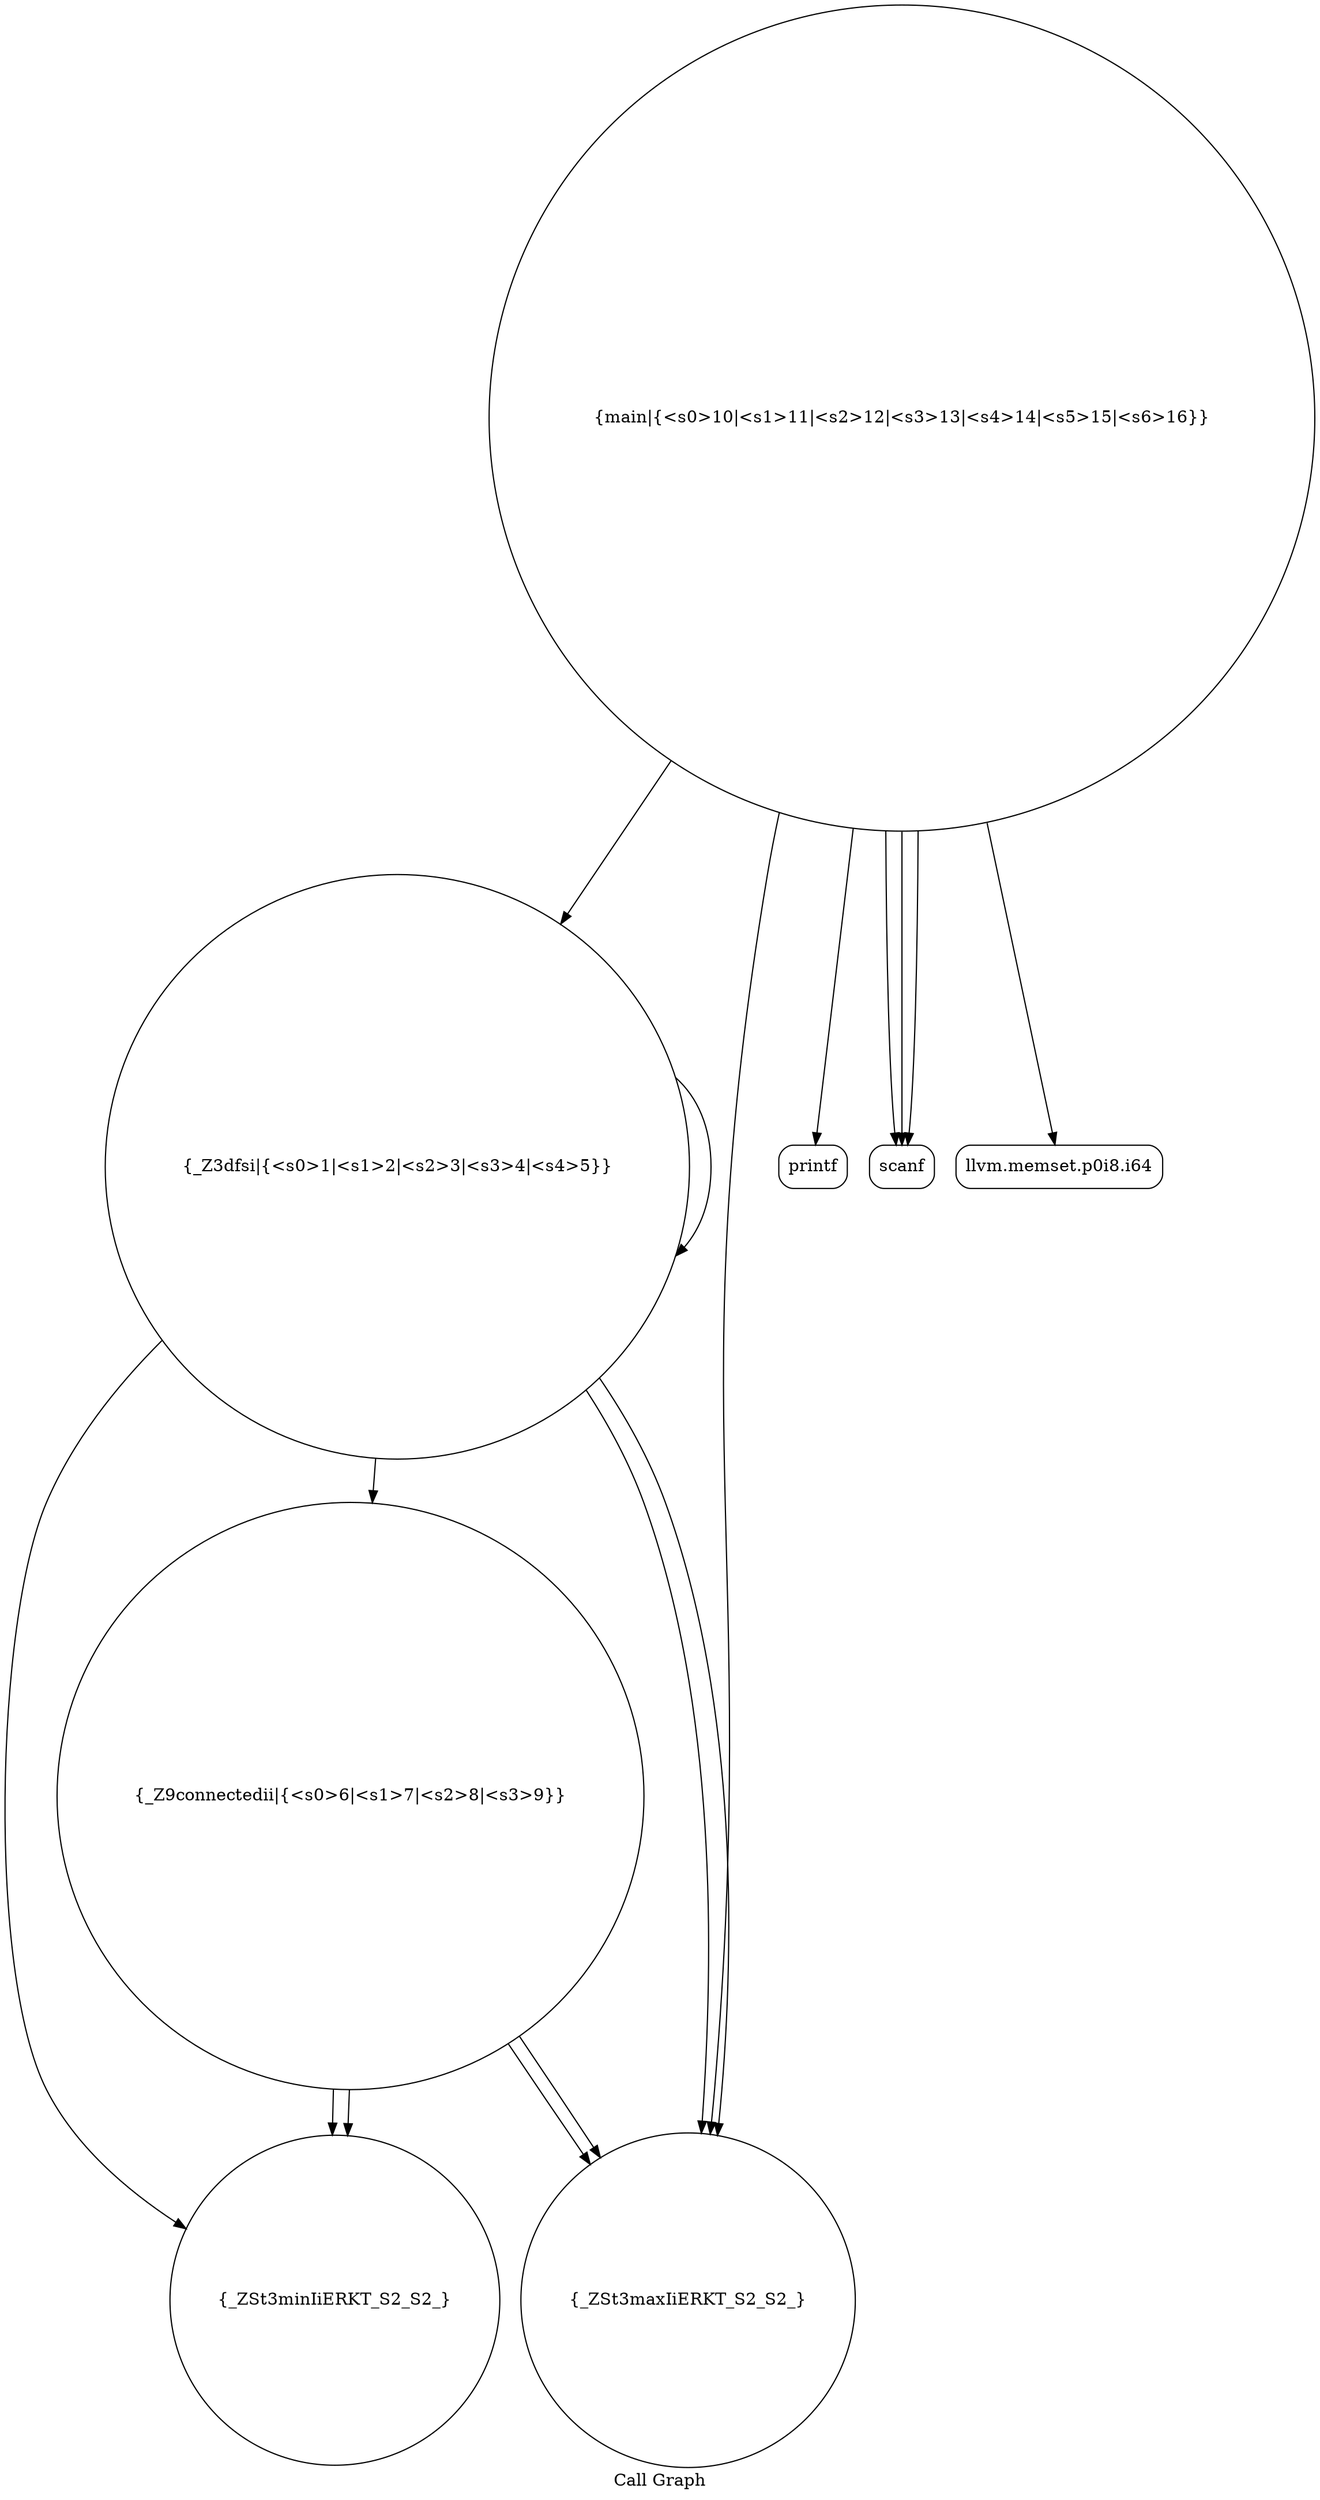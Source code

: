 digraph "Call Graph" {
	label="Call Graph";

	Node0x5573dde1f460 [shape=record,shape=circle,label="{_Z3dfsi|{<s0>1|<s1>2|<s2>3|<s3>4|<s4>5}}"];
	Node0x5573dde1f460:s0 -> Node0x5573dde1f8f0[color=black];
	Node0x5573dde1f460:s1 -> Node0x5573dde1f970[color=black];
	Node0x5573dde1f460:s2 -> Node0x5573dde1f970[color=black];
	Node0x5573dde1f460:s3 -> Node0x5573dde1f9f0[color=black];
	Node0x5573dde1f460:s4 -> Node0x5573dde1f460[color=black];
	Node0x5573dde1fbf0 [shape=record,shape=Mrecord,label="{printf}"];
	Node0x5573dde1f970 [shape=record,shape=circle,label="{_ZSt3maxIiERKT_S2_S2_}"];
	Node0x5573dde1fa70 [shape=record,shape=circle,label="{main|{<s0>10|<s1>11|<s2>12|<s3>13|<s4>14|<s5>15|<s6>16}}"];
	Node0x5573dde1fa70:s0 -> Node0x5573dde1faf0[color=black];
	Node0x5573dde1fa70:s1 -> Node0x5573dde1faf0[color=black];
	Node0x5573dde1fa70:s2 -> Node0x5573dde1faf0[color=black];
	Node0x5573dde1fa70:s3 -> Node0x5573dde1fb70[color=black];
	Node0x5573dde1fa70:s4 -> Node0x5573dde1f460[color=black];
	Node0x5573dde1fa70:s5 -> Node0x5573dde1f970[color=black];
	Node0x5573dde1fa70:s6 -> Node0x5573dde1fbf0[color=black];
	Node0x5573dde1fb70 [shape=record,shape=Mrecord,label="{llvm.memset.p0i8.i64}"];
	Node0x5573dde1f8f0 [shape=record,shape=circle,label="{_ZSt3minIiERKT_S2_S2_}"];
	Node0x5573dde1f9f0 [shape=record,shape=circle,label="{_Z9connectedii|{<s0>6|<s1>7|<s2>8|<s3>9}}"];
	Node0x5573dde1f9f0:s0 -> Node0x5573dde1f8f0[color=black];
	Node0x5573dde1f9f0:s1 -> Node0x5573dde1f970[color=black];
	Node0x5573dde1f9f0:s2 -> Node0x5573dde1f8f0[color=black];
	Node0x5573dde1f9f0:s3 -> Node0x5573dde1f970[color=black];
	Node0x5573dde1faf0 [shape=record,shape=Mrecord,label="{scanf}"];
}

